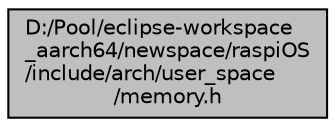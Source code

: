 digraph "D:/Pool/eclipse-workspace_aarch64/newspace/raspiOS/include/arch/user_space/memory.h"
{
  edge [fontname="Helvetica",fontsize="10",labelfontname="Helvetica",labelfontsize="10"];
  node [fontname="Helvetica",fontsize="10",shape=record];
  Node314 [label="D:/Pool/eclipse-workspace\l_aarch64/newspace/raspiOS\l/include/arch/user_space\l/memory.h",height=0.2,width=0.4,color="black", fillcolor="grey75", style="filled", fontcolor="black"];
}
